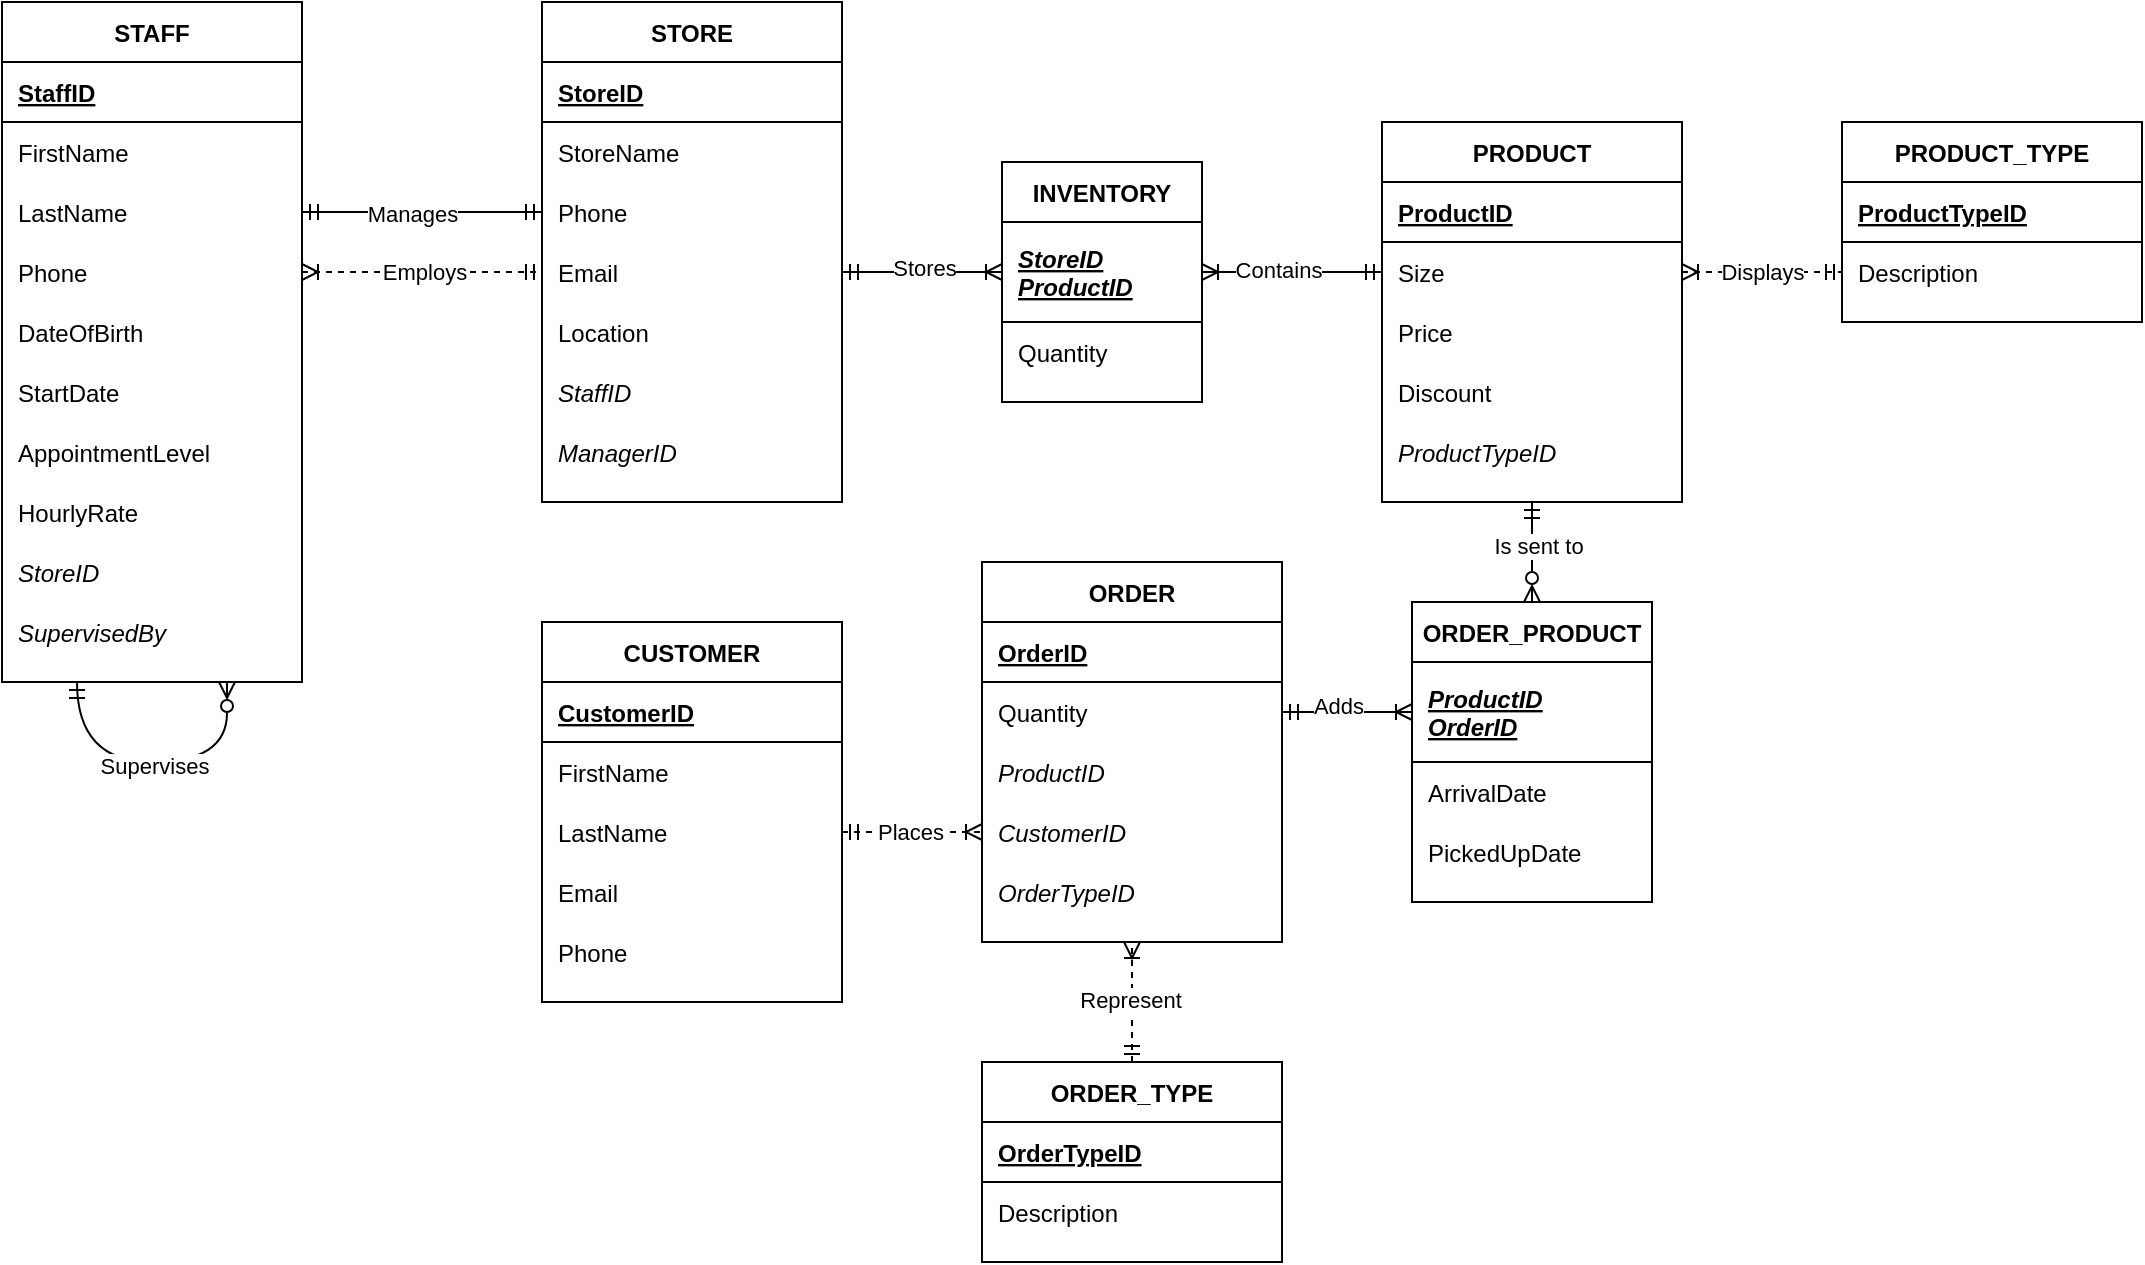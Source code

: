 <mxfile version="24.2.5" type="github">
  <diagram id="R2lEEEUBdFMjLlhIrx00" name="Page-1">
    <mxGraphModel dx="1588" dy="908" grid="1" gridSize="10" guides="1" tooltips="1" connect="1" arrows="1" fold="1" page="1" pageScale="1" pageWidth="850" pageHeight="1100" math="0" shadow="0" extFonts="Permanent Marker^https://fonts.googleapis.com/css?family=Permanent+Marker">
      <root>
        <mxCell id="0" />
        <mxCell id="1" parent="0" />
        <mxCell id="Xauu4VufLPQQmmu2B6bi-1" value="STORE" style="shape=table;startSize=30;container=1;collapsible=1;childLayout=tableLayout;fixedRows=1;rowLines=0;fontStyle=1;align=center;resizeLast=1;" parent="1" vertex="1">
          <mxGeometry x="410" y="440" width="150" height="250" as="geometry">
            <mxRectangle x="410" y="440" width="80" height="30" as="alternateBounds" />
          </mxGeometry>
        </mxCell>
        <mxCell id="Xauu4VufLPQQmmu2B6bi-2" value="" style="shape=partialRectangle;collapsible=0;dropTarget=0;pointerEvents=0;fillColor=none;points=[[0,0.5],[1,0.5]];portConstraint=eastwest;top=0;left=0;right=0;bottom=1;" parent="Xauu4VufLPQQmmu2B6bi-1" vertex="1">
          <mxGeometry y="30" width="150" height="30" as="geometry" />
        </mxCell>
        <mxCell id="Xauu4VufLPQQmmu2B6bi-4" value="StoreID" style="shape=partialRectangle;overflow=hidden;connectable=0;fillColor=none;top=0;left=0;bottom=0;right=0;align=left;spacingLeft=6;fontStyle=5;" parent="Xauu4VufLPQQmmu2B6bi-2" vertex="1">
          <mxGeometry width="150" height="30" as="geometry">
            <mxRectangle width="150" height="30" as="alternateBounds" />
          </mxGeometry>
        </mxCell>
        <mxCell id="Xauu4VufLPQQmmu2B6bi-5" value="" style="shape=partialRectangle;collapsible=0;dropTarget=0;pointerEvents=0;fillColor=none;points=[[0,0.5],[1,0.5]];portConstraint=eastwest;top=0;left=0;right=0;bottom=0;" parent="Xauu4VufLPQQmmu2B6bi-1" vertex="1">
          <mxGeometry y="60" width="150" height="30" as="geometry" />
        </mxCell>
        <mxCell id="Xauu4VufLPQQmmu2B6bi-7" value="StoreName" style="shape=partialRectangle;overflow=hidden;connectable=0;fillColor=none;top=0;left=0;bottom=0;right=0;align=left;spacingLeft=6;" parent="Xauu4VufLPQQmmu2B6bi-5" vertex="1">
          <mxGeometry width="150" height="30" as="geometry">
            <mxRectangle width="150" height="30" as="alternateBounds" />
          </mxGeometry>
        </mxCell>
        <mxCell id="Xauu4VufLPQQmmu2B6bi-8" style="shape=partialRectangle;collapsible=0;dropTarget=0;pointerEvents=0;fillColor=none;points=[[0,0.5],[1,0.5]];portConstraint=eastwest;top=0;left=0;right=0;bottom=0;" parent="Xauu4VufLPQQmmu2B6bi-1" vertex="1">
          <mxGeometry y="90" width="150" height="30" as="geometry" />
        </mxCell>
        <mxCell id="Xauu4VufLPQQmmu2B6bi-10" value="Phone" style="shape=partialRectangle;overflow=hidden;connectable=0;fillColor=none;top=0;left=0;bottom=0;right=0;align=left;spacingLeft=6;" parent="Xauu4VufLPQQmmu2B6bi-8" vertex="1">
          <mxGeometry width="150" height="30" as="geometry">
            <mxRectangle width="150" height="30" as="alternateBounds" />
          </mxGeometry>
        </mxCell>
        <mxCell id="Xauu4VufLPQQmmu2B6bi-11" style="shape=partialRectangle;collapsible=0;dropTarget=0;pointerEvents=0;fillColor=none;points=[[0,0.5],[1,0.5]];portConstraint=eastwest;top=0;left=0;right=0;bottom=0;" parent="Xauu4VufLPQQmmu2B6bi-1" vertex="1">
          <mxGeometry y="120" width="150" height="30" as="geometry" />
        </mxCell>
        <mxCell id="Xauu4VufLPQQmmu2B6bi-13" value="Email" style="shape=partialRectangle;overflow=hidden;connectable=0;fillColor=none;top=0;left=0;bottom=0;right=0;align=left;spacingLeft=6;" parent="Xauu4VufLPQQmmu2B6bi-11" vertex="1">
          <mxGeometry width="150" height="30" as="geometry">
            <mxRectangle width="150" height="30" as="alternateBounds" />
          </mxGeometry>
        </mxCell>
        <mxCell id="Xauu4VufLPQQmmu2B6bi-14" style="shape=partialRectangle;collapsible=0;dropTarget=0;pointerEvents=0;fillColor=none;points=[[0,0.5],[1,0.5]];portConstraint=eastwest;top=0;left=0;right=0;bottom=0;" parent="Xauu4VufLPQQmmu2B6bi-1" vertex="1">
          <mxGeometry y="150" width="150" height="30" as="geometry" />
        </mxCell>
        <mxCell id="Xauu4VufLPQQmmu2B6bi-16" value="Location" style="shape=partialRectangle;overflow=hidden;connectable=0;fillColor=none;top=0;left=0;bottom=0;right=0;align=left;spacingLeft=6;" parent="Xauu4VufLPQQmmu2B6bi-14" vertex="1">
          <mxGeometry width="150" height="30" as="geometry">
            <mxRectangle width="150" height="30" as="alternateBounds" />
          </mxGeometry>
        </mxCell>
        <mxCell id="zje3O2Mr-wx11QbQa_9I-70" style="shape=partialRectangle;collapsible=0;dropTarget=0;pointerEvents=0;fillColor=none;points=[[0,0.5],[1,0.5]];portConstraint=eastwest;top=0;left=0;right=0;bottom=0;" parent="Xauu4VufLPQQmmu2B6bi-1" vertex="1">
          <mxGeometry y="180" width="150" height="30" as="geometry" />
        </mxCell>
        <mxCell id="zje3O2Mr-wx11QbQa_9I-72" value="StaffID" style="shape=partialRectangle;overflow=hidden;connectable=0;fillColor=none;top=0;left=0;bottom=0;right=0;align=left;spacingLeft=6;fontStyle=2" parent="zje3O2Mr-wx11QbQa_9I-70" vertex="1">
          <mxGeometry width="150" height="30" as="geometry">
            <mxRectangle width="150" height="30" as="alternateBounds" />
          </mxGeometry>
        </mxCell>
        <mxCell id="Xauu4VufLPQQmmu2B6bi-20" style="shape=partialRectangle;collapsible=0;dropTarget=0;pointerEvents=0;fillColor=none;points=[[0,0.5],[1,0.5]];portConstraint=eastwest;top=0;left=0;right=0;bottom=0;" parent="Xauu4VufLPQQmmu2B6bi-1" vertex="1">
          <mxGeometry y="210" width="150" height="30" as="geometry" />
        </mxCell>
        <mxCell id="Xauu4VufLPQQmmu2B6bi-22" value="ManagerID" style="shape=partialRectangle;overflow=hidden;connectable=0;fillColor=none;top=0;left=0;bottom=0;right=0;align=left;spacingLeft=6;fontStyle=2" parent="Xauu4VufLPQQmmu2B6bi-20" vertex="1">
          <mxGeometry width="150" height="30" as="geometry">
            <mxRectangle width="150" height="30" as="alternateBounds" />
          </mxGeometry>
        </mxCell>
        <mxCell id="Xauu4VufLPQQmmu2B6bi-23" value="STAFF" style="shape=table;startSize=30;container=1;collapsible=1;childLayout=tableLayout;fixedRows=1;rowLines=0;fontStyle=1;align=center;resizeLast=1;" parent="1" vertex="1">
          <mxGeometry x="140" y="440" width="150" height="340" as="geometry" />
        </mxCell>
        <mxCell id="Xauu4VufLPQQmmu2B6bi-24" value="" style="shape=partialRectangle;collapsible=0;dropTarget=0;pointerEvents=0;fillColor=none;points=[[0,0.5],[1,0.5]];portConstraint=eastwest;top=0;left=0;right=0;bottom=1;" parent="Xauu4VufLPQQmmu2B6bi-23" vertex="1">
          <mxGeometry y="30" width="150" height="30" as="geometry" />
        </mxCell>
        <mxCell id="Xauu4VufLPQQmmu2B6bi-26" value="StaffID" style="shape=partialRectangle;overflow=hidden;connectable=0;fillColor=none;top=0;left=0;bottom=0;right=0;align=left;spacingLeft=6;fontStyle=5;" parent="Xauu4VufLPQQmmu2B6bi-24" vertex="1">
          <mxGeometry width="150" height="30" as="geometry">
            <mxRectangle width="150" height="30" as="alternateBounds" />
          </mxGeometry>
        </mxCell>
        <mxCell id="Xauu4VufLPQQmmu2B6bi-27" value="" style="shape=partialRectangle;collapsible=0;dropTarget=0;pointerEvents=0;fillColor=none;points=[[0,0.5],[1,0.5]];portConstraint=eastwest;top=0;left=0;right=0;bottom=0;" parent="Xauu4VufLPQQmmu2B6bi-23" vertex="1">
          <mxGeometry y="60" width="150" height="30" as="geometry" />
        </mxCell>
        <mxCell id="Xauu4VufLPQQmmu2B6bi-29" value="FirstName" style="shape=partialRectangle;overflow=hidden;connectable=0;fillColor=none;top=0;left=0;bottom=0;right=0;align=left;spacingLeft=6;" parent="Xauu4VufLPQQmmu2B6bi-27" vertex="1">
          <mxGeometry width="150" height="30" as="geometry">
            <mxRectangle width="150" height="30" as="alternateBounds" />
          </mxGeometry>
        </mxCell>
        <mxCell id="Xauu4VufLPQQmmu2B6bi-30" style="shape=partialRectangle;collapsible=0;dropTarget=0;pointerEvents=0;fillColor=none;points=[[0,0.5],[1,0.5]];portConstraint=eastwest;top=0;left=0;right=0;bottom=0;" parent="Xauu4VufLPQQmmu2B6bi-23" vertex="1">
          <mxGeometry y="90" width="150" height="30" as="geometry" />
        </mxCell>
        <mxCell id="Xauu4VufLPQQmmu2B6bi-32" value="LastName" style="shape=partialRectangle;overflow=hidden;connectable=0;fillColor=none;top=0;left=0;bottom=0;right=0;align=left;spacingLeft=6;" parent="Xauu4VufLPQQmmu2B6bi-30" vertex="1">
          <mxGeometry width="150" height="30" as="geometry">
            <mxRectangle width="150" height="30" as="alternateBounds" />
          </mxGeometry>
        </mxCell>
        <mxCell id="Xauu4VufLPQQmmu2B6bi-33" style="shape=partialRectangle;collapsible=0;dropTarget=0;pointerEvents=0;fillColor=none;points=[[0,0.5],[1,0.5]];portConstraint=eastwest;top=0;left=0;right=0;bottom=0;" parent="Xauu4VufLPQQmmu2B6bi-23" vertex="1">
          <mxGeometry y="120" width="150" height="30" as="geometry" />
        </mxCell>
        <mxCell id="Xauu4VufLPQQmmu2B6bi-35" value="Phone" style="shape=partialRectangle;overflow=hidden;connectable=0;fillColor=none;top=0;left=0;bottom=0;right=0;align=left;spacingLeft=6;" parent="Xauu4VufLPQQmmu2B6bi-33" vertex="1">
          <mxGeometry width="150" height="30" as="geometry">
            <mxRectangle width="150" height="30" as="alternateBounds" />
          </mxGeometry>
        </mxCell>
        <mxCell id="Xauu4VufLPQQmmu2B6bi-36" style="shape=partialRectangle;collapsible=0;dropTarget=0;pointerEvents=0;fillColor=none;points=[[0,0.5],[1,0.5]];portConstraint=eastwest;top=0;left=0;right=0;bottom=0;" parent="Xauu4VufLPQQmmu2B6bi-23" vertex="1">
          <mxGeometry y="150" width="150" height="30" as="geometry" />
        </mxCell>
        <mxCell id="Xauu4VufLPQQmmu2B6bi-38" value="DateOfBirth" style="shape=partialRectangle;overflow=hidden;connectable=0;fillColor=none;top=0;left=0;bottom=0;right=0;align=left;spacingLeft=6;" parent="Xauu4VufLPQQmmu2B6bi-36" vertex="1">
          <mxGeometry width="150" height="30" as="geometry">
            <mxRectangle width="150" height="30" as="alternateBounds" />
          </mxGeometry>
        </mxCell>
        <mxCell id="Xauu4VufLPQQmmu2B6bi-39" style="shape=partialRectangle;collapsible=0;dropTarget=0;pointerEvents=0;fillColor=none;points=[[0,0.5],[1,0.5]];portConstraint=eastwest;top=0;left=0;right=0;bottom=0;" parent="Xauu4VufLPQQmmu2B6bi-23" vertex="1">
          <mxGeometry y="180" width="150" height="30" as="geometry" />
        </mxCell>
        <mxCell id="Xauu4VufLPQQmmu2B6bi-41" value="StartDate" style="shape=partialRectangle;overflow=hidden;connectable=0;fillColor=none;top=0;left=0;bottom=0;right=0;align=left;spacingLeft=6;" parent="Xauu4VufLPQQmmu2B6bi-39" vertex="1">
          <mxGeometry width="150" height="30" as="geometry">
            <mxRectangle width="150" height="30" as="alternateBounds" />
          </mxGeometry>
        </mxCell>
        <mxCell id="PMhn9ssez1va1hQ17l-1-4" style="shape=partialRectangle;collapsible=0;dropTarget=0;pointerEvents=0;fillColor=none;points=[[0,0.5],[1,0.5]];portConstraint=eastwest;top=0;left=0;right=0;bottom=0;" parent="Xauu4VufLPQQmmu2B6bi-23" vertex="1">
          <mxGeometry y="210" width="150" height="30" as="geometry" />
        </mxCell>
        <mxCell id="PMhn9ssez1va1hQ17l-1-6" value="AppointmentLevel" style="shape=partialRectangle;overflow=hidden;connectable=0;fillColor=none;top=0;left=0;bottom=0;right=0;align=left;spacingLeft=6;" parent="PMhn9ssez1va1hQ17l-1-4" vertex="1">
          <mxGeometry width="150" height="30" as="geometry">
            <mxRectangle width="150" height="30" as="alternateBounds" />
          </mxGeometry>
        </mxCell>
        <mxCell id="PMhn9ssez1va1hQ17l-1-7" style="shape=partialRectangle;collapsible=0;dropTarget=0;pointerEvents=0;fillColor=none;points=[[0,0.5],[1,0.5]];portConstraint=eastwest;top=0;left=0;right=0;bottom=0;" parent="Xauu4VufLPQQmmu2B6bi-23" vertex="1">
          <mxGeometry y="240" width="150" height="30" as="geometry" />
        </mxCell>
        <mxCell id="PMhn9ssez1va1hQ17l-1-9" value="HourlyRate" style="shape=partialRectangle;overflow=hidden;connectable=0;fillColor=none;top=0;left=0;bottom=0;right=0;align=left;spacingLeft=6;" parent="PMhn9ssez1va1hQ17l-1-7" vertex="1">
          <mxGeometry width="150" height="30" as="geometry">
            <mxRectangle width="150" height="30" as="alternateBounds" />
          </mxGeometry>
        </mxCell>
        <mxCell id="zje3O2Mr-wx11QbQa_9I-66" style="shape=partialRectangle;collapsible=0;dropTarget=0;pointerEvents=0;fillColor=none;points=[[0,0.5],[1,0.5]];portConstraint=eastwest;top=0;left=0;right=0;bottom=0;" parent="Xauu4VufLPQQmmu2B6bi-23" vertex="1">
          <mxGeometry y="270" width="150" height="30" as="geometry" />
        </mxCell>
        <mxCell id="zje3O2Mr-wx11QbQa_9I-68" value="StoreID" style="shape=partialRectangle;overflow=hidden;connectable=0;fillColor=none;top=0;left=0;bottom=0;right=0;align=left;spacingLeft=6;fontStyle=2" parent="zje3O2Mr-wx11QbQa_9I-66" vertex="1">
          <mxGeometry width="150" height="30" as="geometry">
            <mxRectangle width="150" height="30" as="alternateBounds" />
          </mxGeometry>
        </mxCell>
        <mxCell id="Xauu4VufLPQQmmu2B6bi-45" style="shape=partialRectangle;collapsible=0;dropTarget=0;pointerEvents=0;fillColor=none;points=[[0,0.5],[1,0.5]];portConstraint=eastwest;top=0;left=0;right=0;bottom=0;" parent="Xauu4VufLPQQmmu2B6bi-23" vertex="1">
          <mxGeometry y="300" width="150" height="30" as="geometry" />
        </mxCell>
        <mxCell id="Xauu4VufLPQQmmu2B6bi-47" value="SupervisedBy" style="shape=partialRectangle;overflow=hidden;connectable=0;fillColor=none;top=0;left=0;bottom=0;right=0;align=left;spacingLeft=6;fontStyle=2" parent="Xauu4VufLPQQmmu2B6bi-45" vertex="1">
          <mxGeometry width="150" height="30" as="geometry">
            <mxRectangle width="150" height="30" as="alternateBounds" />
          </mxGeometry>
        </mxCell>
        <mxCell id="Xauu4VufLPQQmmu2B6bi-61" value="" style="endArrow=ERmandOne;html=1;rounded=0;entryX=1;entryY=0.5;entryDx=0;entryDy=0;exitX=0;exitY=0.5;exitDx=0;exitDy=0;startArrow=ERmandOne;startFill=0;endFill=0;" parent="1" source="Xauu4VufLPQQmmu2B6bi-8" target="Xauu4VufLPQQmmu2B6bi-30" edge="1">
          <mxGeometry width="50" height="50" relative="1" as="geometry">
            <mxPoint x="271.25" y="450" as="sourcePoint" />
            <mxPoint x="198.75" y="510" as="targetPoint" />
          </mxGeometry>
        </mxCell>
        <mxCell id="Xauu4VufLPQQmmu2B6bi-62" value="Manages" style="edgeLabel;html=1;align=center;verticalAlign=middle;resizable=0;points=[];" parent="Xauu4VufLPQQmmu2B6bi-61" vertex="1" connectable="0">
          <mxGeometry x="0.088" relative="1" as="geometry">
            <mxPoint y="1" as="offset" />
          </mxGeometry>
        </mxCell>
        <mxCell id="Xauu4VufLPQQmmu2B6bi-63" value="" style="endArrow=ERmandOne;html=1;rounded=0;exitX=1;exitY=0.5;exitDx=0;exitDy=0;entryX=0;entryY=0.5;entryDx=0;entryDy=0;startArrow=ERoneToMany;startFill=0;endFill=0;dashed=1;" parent="1" source="Xauu4VufLPQQmmu2B6bi-33" target="Xauu4VufLPQQmmu2B6bi-11" edge="1">
          <mxGeometry width="50" height="50" relative="1" as="geometry">
            <mxPoint x="280" y="690" as="sourcePoint" />
            <mxPoint x="330" y="640" as="targetPoint" />
          </mxGeometry>
        </mxCell>
        <mxCell id="Xauu4VufLPQQmmu2B6bi-64" value="Employs" style="edgeLabel;html=1;align=center;verticalAlign=middle;resizable=0;points=[];" parent="Xauu4VufLPQQmmu2B6bi-63" vertex="1" connectable="0">
          <mxGeometry x="0.013" relative="1" as="geometry">
            <mxPoint as="offset" />
          </mxGeometry>
        </mxCell>
        <mxCell id="Xauu4VufLPQQmmu2B6bi-65" value="" style="endArrow=ERzeroToMany;html=1;rounded=0;edgeStyle=orthogonalEdgeStyle;curved=1;startArrow=ERmandOne;startFill=0;endFill=0;exitX=0.25;exitY=1;exitDx=0;exitDy=0;entryX=0.75;entryY=1;entryDx=0;entryDy=0;" parent="1" source="Xauu4VufLPQQmmu2B6bi-23" target="Xauu4VufLPQQmmu2B6bi-23" edge="1">
          <mxGeometry width="50" height="50" relative="1" as="geometry">
            <mxPoint x="35" y="810" as="sourcePoint" />
            <mxPoint x="253" y="810" as="targetPoint" />
            <Array as="points">
              <mxPoint x="178" y="820" />
              <mxPoint x="253" y="820" />
            </Array>
          </mxGeometry>
        </mxCell>
        <mxCell id="Xauu4VufLPQQmmu2B6bi-79" value="Supervises" style="edgeLabel;html=1;align=center;verticalAlign=middle;resizable=0;points=[];" parent="Xauu4VufLPQQmmu2B6bi-65" vertex="1" connectable="0">
          <mxGeometry x="0.009" y="-2" relative="1" as="geometry">
            <mxPoint as="offset" />
          </mxGeometry>
        </mxCell>
        <mxCell id="Xauu4VufLPQQmmu2B6bi-82" value="PRODUCT" style="shape=table;startSize=30;container=1;collapsible=1;childLayout=tableLayout;fixedRows=1;rowLines=0;fontStyle=1;align=center;resizeLast=1;" parent="1" vertex="1">
          <mxGeometry x="830" y="500" width="150" height="190" as="geometry" />
        </mxCell>
        <mxCell id="Xauu4VufLPQQmmu2B6bi-83" value="" style="shape=partialRectangle;collapsible=0;dropTarget=0;pointerEvents=0;fillColor=none;points=[[0,0.5],[1,0.5]];portConstraint=eastwest;top=0;left=0;right=0;bottom=1;" parent="Xauu4VufLPQQmmu2B6bi-82" vertex="1">
          <mxGeometry y="30" width="150" height="30" as="geometry" />
        </mxCell>
        <mxCell id="Xauu4VufLPQQmmu2B6bi-85" value="ProductID" style="shape=partialRectangle;overflow=hidden;connectable=0;fillColor=none;top=0;left=0;bottom=0;right=0;align=left;spacingLeft=6;fontStyle=5;" parent="Xauu4VufLPQQmmu2B6bi-83" vertex="1">
          <mxGeometry width="150" height="30" as="geometry">
            <mxRectangle width="150" height="30" as="alternateBounds" />
          </mxGeometry>
        </mxCell>
        <mxCell id="Xauu4VufLPQQmmu2B6bi-92" style="shape=partialRectangle;collapsible=0;dropTarget=0;pointerEvents=0;fillColor=none;points=[[0,0.5],[1,0.5]];portConstraint=eastwest;top=0;left=0;right=0;bottom=0;" parent="Xauu4VufLPQQmmu2B6bi-82" vertex="1">
          <mxGeometry y="60" width="150" height="30" as="geometry" />
        </mxCell>
        <mxCell id="Xauu4VufLPQQmmu2B6bi-94" value="Size" style="shape=partialRectangle;overflow=hidden;connectable=0;fillColor=none;top=0;left=0;bottom=0;right=0;align=left;spacingLeft=6;" parent="Xauu4VufLPQQmmu2B6bi-92" vertex="1">
          <mxGeometry width="150" height="30" as="geometry">
            <mxRectangle width="150" height="30" as="alternateBounds" />
          </mxGeometry>
        </mxCell>
        <mxCell id="Xauu4VufLPQQmmu2B6bi-95" style="shape=partialRectangle;collapsible=0;dropTarget=0;pointerEvents=0;fillColor=none;points=[[0,0.5],[1,0.5]];portConstraint=eastwest;top=0;left=0;right=0;bottom=0;" parent="Xauu4VufLPQQmmu2B6bi-82" vertex="1">
          <mxGeometry y="90" width="150" height="30" as="geometry" />
        </mxCell>
        <mxCell id="Xauu4VufLPQQmmu2B6bi-97" value="Price" style="shape=partialRectangle;overflow=hidden;connectable=0;fillColor=none;top=0;left=0;bottom=0;right=0;align=left;spacingLeft=6;" parent="Xauu4VufLPQQmmu2B6bi-95" vertex="1">
          <mxGeometry width="150" height="30" as="geometry">
            <mxRectangle width="150" height="30" as="alternateBounds" />
          </mxGeometry>
        </mxCell>
        <mxCell id="Xauu4VufLPQQmmu2B6bi-98" style="shape=partialRectangle;collapsible=0;dropTarget=0;pointerEvents=0;fillColor=none;points=[[0,0.5],[1,0.5]];portConstraint=eastwest;top=0;left=0;right=0;bottom=0;" parent="Xauu4VufLPQQmmu2B6bi-82" vertex="1">
          <mxGeometry y="120" width="150" height="30" as="geometry" />
        </mxCell>
        <mxCell id="Xauu4VufLPQQmmu2B6bi-100" value="Discount" style="shape=partialRectangle;overflow=hidden;connectable=0;fillColor=none;top=0;left=0;bottom=0;right=0;align=left;spacingLeft=6;" parent="Xauu4VufLPQQmmu2B6bi-98" vertex="1">
          <mxGeometry width="150" height="30" as="geometry">
            <mxRectangle width="150" height="30" as="alternateBounds" />
          </mxGeometry>
        </mxCell>
        <mxCell id="PMhn9ssez1va1hQ17l-1-32" style="shape=partialRectangle;collapsible=0;dropTarget=0;pointerEvents=0;fillColor=none;points=[[0,0.5],[1,0.5]];portConstraint=eastwest;top=0;left=0;right=0;bottom=0;" parent="Xauu4VufLPQQmmu2B6bi-82" vertex="1">
          <mxGeometry y="150" width="150" height="30" as="geometry" />
        </mxCell>
        <mxCell id="PMhn9ssez1va1hQ17l-1-33" value="ProductTypeID" style="shape=partialRectangle;overflow=hidden;connectable=0;fillColor=none;top=0;left=0;bottom=0;right=0;align=left;spacingLeft=6;fontStyle=2" parent="PMhn9ssez1va1hQ17l-1-32" vertex="1">
          <mxGeometry width="150" height="30" as="geometry">
            <mxRectangle width="150" height="30" as="alternateBounds" />
          </mxGeometry>
        </mxCell>
        <mxCell id="Xauu4VufLPQQmmu2B6bi-101" value="" style="endArrow=ERmandOne;html=1;rounded=0;exitX=1;exitY=0.5;exitDx=0;exitDy=0;entryX=0;entryY=0.5;entryDx=0;entryDy=0;startArrow=ERoneToMany;startFill=0;endFill=0;" parent="1" source="zje3O2Mr-wx11QbQa_9I-2" target="Xauu4VufLPQQmmu2B6bi-92" edge="1">
          <mxGeometry width="50" height="50" relative="1" as="geometry">
            <mxPoint x="620" y="490" as="sourcePoint" />
            <mxPoint x="670" y="440" as="targetPoint" />
          </mxGeometry>
        </mxCell>
        <mxCell id="Xauu4VufLPQQmmu2B6bi-102" value="Contains" style="edgeLabel;html=1;align=center;verticalAlign=middle;resizable=0;points=[];" parent="Xauu4VufLPQQmmu2B6bi-101" vertex="1" connectable="0">
          <mxGeometry x="-0.171" y="1" relative="1" as="geometry">
            <mxPoint as="offset" />
          </mxGeometry>
        </mxCell>
        <mxCell id="Xauu4VufLPQQmmu2B6bi-103" value="ORDER" style="shape=table;startSize=30;container=1;collapsible=1;childLayout=tableLayout;fixedRows=1;rowLines=0;fontStyle=1;align=center;resizeLast=1;" parent="1" vertex="1">
          <mxGeometry x="630" y="720" width="150" height="190" as="geometry" />
        </mxCell>
        <mxCell id="Xauu4VufLPQQmmu2B6bi-104" value="" style="shape=partialRectangle;collapsible=0;dropTarget=0;pointerEvents=0;fillColor=none;points=[[0,0.5],[1,0.5]];portConstraint=eastwest;top=0;left=0;right=0;bottom=1;" parent="Xauu4VufLPQQmmu2B6bi-103" vertex="1">
          <mxGeometry y="30" width="150" height="30" as="geometry" />
        </mxCell>
        <mxCell id="Xauu4VufLPQQmmu2B6bi-106" value="OrderID" style="shape=partialRectangle;overflow=hidden;connectable=0;fillColor=none;top=0;left=0;bottom=0;right=0;align=left;spacingLeft=6;fontStyle=5;" parent="Xauu4VufLPQQmmu2B6bi-104" vertex="1">
          <mxGeometry width="150" height="30" as="geometry">
            <mxRectangle width="150" height="30" as="alternateBounds" />
          </mxGeometry>
        </mxCell>
        <mxCell id="Xauu4VufLPQQmmu2B6bi-110" value="" style="shape=partialRectangle;collapsible=0;dropTarget=0;pointerEvents=0;fillColor=none;points=[[0,0.5],[1,0.5]];portConstraint=eastwest;top=0;left=0;right=0;bottom=0;" parent="Xauu4VufLPQQmmu2B6bi-103" vertex="1">
          <mxGeometry y="60" width="150" height="30" as="geometry" />
        </mxCell>
        <mxCell id="Xauu4VufLPQQmmu2B6bi-112" value="Quantity" style="shape=partialRectangle;overflow=hidden;connectable=0;fillColor=none;top=0;left=0;bottom=0;right=0;align=left;spacingLeft=6;" parent="Xauu4VufLPQQmmu2B6bi-110" vertex="1">
          <mxGeometry width="150" height="30" as="geometry">
            <mxRectangle width="150" height="30" as="alternateBounds" />
          </mxGeometry>
        </mxCell>
        <mxCell id="Xauu4VufLPQQmmu2B6bi-113" style="shape=partialRectangle;collapsible=0;dropTarget=0;pointerEvents=0;fillColor=none;points=[[0,0.5],[1,0.5]];portConstraint=eastwest;top=0;left=0;right=0;bottom=0;" parent="Xauu4VufLPQQmmu2B6bi-103" vertex="1">
          <mxGeometry y="90" width="150" height="30" as="geometry" />
        </mxCell>
        <mxCell id="Xauu4VufLPQQmmu2B6bi-115" value="ProductID" style="shape=partialRectangle;overflow=hidden;connectable=0;fillColor=none;top=0;left=0;bottom=0;right=0;align=left;spacingLeft=6;fontStyle=2" parent="Xauu4VufLPQQmmu2B6bi-113" vertex="1">
          <mxGeometry width="150" height="30" as="geometry">
            <mxRectangle width="150" height="30" as="alternateBounds" />
          </mxGeometry>
        </mxCell>
        <mxCell id="Xauu4VufLPQQmmu2B6bi-116" style="shape=partialRectangle;collapsible=0;dropTarget=0;pointerEvents=0;fillColor=none;points=[[0,0.5],[1,0.5]];portConstraint=eastwest;top=0;left=0;right=0;bottom=0;" parent="Xauu4VufLPQQmmu2B6bi-103" vertex="1">
          <mxGeometry y="120" width="150" height="30" as="geometry" />
        </mxCell>
        <mxCell id="Xauu4VufLPQQmmu2B6bi-118" value="CustomerID" style="shape=partialRectangle;overflow=hidden;connectable=0;fillColor=none;top=0;left=0;bottom=0;right=0;align=left;spacingLeft=6;fontStyle=2" parent="Xauu4VufLPQQmmu2B6bi-116" vertex="1">
          <mxGeometry width="150" height="30" as="geometry">
            <mxRectangle width="150" height="30" as="alternateBounds" />
          </mxGeometry>
        </mxCell>
        <mxCell id="PMhn9ssez1va1hQ17l-1-37" style="shape=partialRectangle;collapsible=0;dropTarget=0;pointerEvents=0;fillColor=none;points=[[0,0.5],[1,0.5]];portConstraint=eastwest;top=0;left=0;right=0;bottom=0;" parent="Xauu4VufLPQQmmu2B6bi-103" vertex="1">
          <mxGeometry y="150" width="150" height="30" as="geometry" />
        </mxCell>
        <mxCell id="PMhn9ssez1va1hQ17l-1-38" value="OrderTypeID" style="shape=partialRectangle;overflow=hidden;connectable=0;fillColor=none;top=0;left=0;bottom=0;right=0;align=left;spacingLeft=6;fontStyle=2" parent="PMhn9ssez1va1hQ17l-1-37" vertex="1">
          <mxGeometry width="150" height="30" as="geometry">
            <mxRectangle width="150" height="30" as="alternateBounds" />
          </mxGeometry>
        </mxCell>
        <mxCell id="Xauu4VufLPQQmmu2B6bi-123" value="CUSTOMER" style="shape=table;startSize=30;container=1;collapsible=1;childLayout=tableLayout;fixedRows=1;rowLines=0;fontStyle=1;align=center;resizeLast=1;" parent="1" vertex="1">
          <mxGeometry x="410" y="750" width="150" height="190" as="geometry" />
        </mxCell>
        <mxCell id="Xauu4VufLPQQmmu2B6bi-124" value="" style="shape=partialRectangle;collapsible=0;dropTarget=0;pointerEvents=0;fillColor=none;points=[[0,0.5],[1,0.5]];portConstraint=eastwest;top=0;left=0;right=0;bottom=1;" parent="Xauu4VufLPQQmmu2B6bi-123" vertex="1">
          <mxGeometry y="30" width="150" height="30" as="geometry" />
        </mxCell>
        <mxCell id="Xauu4VufLPQQmmu2B6bi-126" value="CustomerID" style="shape=partialRectangle;overflow=hidden;connectable=0;fillColor=none;top=0;left=0;bottom=0;right=0;align=left;spacingLeft=6;fontStyle=5;" parent="Xauu4VufLPQQmmu2B6bi-124" vertex="1">
          <mxGeometry width="150" height="30" as="geometry">
            <mxRectangle width="150" height="30" as="alternateBounds" />
          </mxGeometry>
        </mxCell>
        <mxCell id="Xauu4VufLPQQmmu2B6bi-127" value="" style="shape=partialRectangle;collapsible=0;dropTarget=0;pointerEvents=0;fillColor=none;points=[[0,0.5],[1,0.5]];portConstraint=eastwest;top=0;left=0;right=0;bottom=0;" parent="Xauu4VufLPQQmmu2B6bi-123" vertex="1">
          <mxGeometry y="60" width="150" height="30" as="geometry" />
        </mxCell>
        <mxCell id="Xauu4VufLPQQmmu2B6bi-129" value="FirstName" style="shape=partialRectangle;overflow=hidden;connectable=0;fillColor=none;top=0;left=0;bottom=0;right=0;align=left;spacingLeft=6;" parent="Xauu4VufLPQQmmu2B6bi-127" vertex="1">
          <mxGeometry width="150" height="30" as="geometry">
            <mxRectangle width="150" height="30" as="alternateBounds" />
          </mxGeometry>
        </mxCell>
        <mxCell id="Xauu4VufLPQQmmu2B6bi-130" value="" style="shape=partialRectangle;collapsible=0;dropTarget=0;pointerEvents=0;fillColor=none;points=[[0,0.5],[1,0.5]];portConstraint=eastwest;top=0;left=0;right=0;bottom=0;" parent="Xauu4VufLPQQmmu2B6bi-123" vertex="1">
          <mxGeometry y="90" width="150" height="30" as="geometry" />
        </mxCell>
        <mxCell id="Xauu4VufLPQQmmu2B6bi-132" value="LastName" style="shape=partialRectangle;overflow=hidden;connectable=0;fillColor=none;top=0;left=0;bottom=0;right=0;align=left;spacingLeft=6;" parent="Xauu4VufLPQQmmu2B6bi-130" vertex="1">
          <mxGeometry width="150" height="30" as="geometry">
            <mxRectangle width="150" height="30" as="alternateBounds" />
          </mxGeometry>
        </mxCell>
        <mxCell id="Xauu4VufLPQQmmu2B6bi-133" style="shape=partialRectangle;collapsible=0;dropTarget=0;pointerEvents=0;fillColor=none;points=[[0,0.5],[1,0.5]];portConstraint=eastwest;top=0;left=0;right=0;bottom=0;" parent="Xauu4VufLPQQmmu2B6bi-123" vertex="1">
          <mxGeometry y="120" width="150" height="30" as="geometry" />
        </mxCell>
        <mxCell id="Xauu4VufLPQQmmu2B6bi-135" value="Email" style="shape=partialRectangle;overflow=hidden;connectable=0;fillColor=none;top=0;left=0;bottom=0;right=0;align=left;spacingLeft=6;" parent="Xauu4VufLPQQmmu2B6bi-133" vertex="1">
          <mxGeometry width="150" height="30" as="geometry">
            <mxRectangle width="150" height="30" as="alternateBounds" />
          </mxGeometry>
        </mxCell>
        <mxCell id="Xauu4VufLPQQmmu2B6bi-136" style="shape=partialRectangle;collapsible=0;dropTarget=0;pointerEvents=0;fillColor=none;points=[[0,0.5],[1,0.5]];portConstraint=eastwest;top=0;left=0;right=0;bottom=0;" parent="Xauu4VufLPQQmmu2B6bi-123" vertex="1">
          <mxGeometry y="150" width="150" height="30" as="geometry" />
        </mxCell>
        <mxCell id="Xauu4VufLPQQmmu2B6bi-138" value="Phone" style="shape=partialRectangle;overflow=hidden;connectable=0;fillColor=none;top=0;left=0;bottom=0;right=0;align=left;spacingLeft=6;" parent="Xauu4VufLPQQmmu2B6bi-136" vertex="1">
          <mxGeometry width="150" height="30" as="geometry">
            <mxRectangle width="150" height="30" as="alternateBounds" />
          </mxGeometry>
        </mxCell>
        <mxCell id="Xauu4VufLPQQmmu2B6bi-142" value="" style="endArrow=ERoneToMany;html=1;rounded=0;entryX=0;entryY=0.5;entryDx=0;entryDy=0;exitX=1;exitY=0.5;exitDx=0;exitDy=0;startArrow=ERmandOne;startFill=0;endFill=0;dashed=1;" parent="1" source="Xauu4VufLPQQmmu2B6bi-130" target="Xauu4VufLPQQmmu2B6bi-116" edge="1">
          <mxGeometry width="50" height="50" relative="1" as="geometry">
            <mxPoint x="410" y="910" as="sourcePoint" />
            <mxPoint x="460" y="860" as="targetPoint" />
          </mxGeometry>
        </mxCell>
        <mxCell id="Xauu4VufLPQQmmu2B6bi-144" value="Places" style="edgeLabel;html=1;align=center;verticalAlign=middle;resizable=0;points=[];" parent="Xauu4VufLPQQmmu2B6bi-142" vertex="1" connectable="0">
          <mxGeometry x="-0.043" y="1" relative="1" as="geometry">
            <mxPoint y="1" as="offset" />
          </mxGeometry>
        </mxCell>
        <mxCell id="Xauu4VufLPQQmmu2B6bi-145" value="" style="endArrow=ERmandOne;html=1;rounded=0;entryX=1;entryY=0.5;entryDx=0;entryDy=0;exitX=0;exitY=0.5;exitDx=0;exitDy=0;startArrow=ERoneToMany;startFill=0;endFill=0;" parent="1" source="zje3O2Mr-wx11QbQa_9I-58" target="Xauu4VufLPQQmmu2B6bi-110" edge="1">
          <mxGeometry width="50" height="50" relative="1" as="geometry">
            <mxPoint x="410" y="710" as="sourcePoint" />
            <mxPoint x="460" y="660" as="targetPoint" />
          </mxGeometry>
        </mxCell>
        <mxCell id="Xauu4VufLPQQmmu2B6bi-147" value="Adds" style="edgeLabel;html=1;align=center;verticalAlign=middle;resizable=0;points=[];" parent="Xauu4VufLPQQmmu2B6bi-145" vertex="1" connectable="0">
          <mxGeometry x="0.133" y="-3" relative="1" as="geometry">
            <mxPoint as="offset" />
          </mxGeometry>
        </mxCell>
        <mxCell id="zje3O2Mr-wx11QbQa_9I-1" value="INVENTORY" style="shape=table;startSize=30;container=1;collapsible=1;childLayout=tableLayout;fixedRows=1;rowLines=0;fontStyle=1;align=center;resizeLast=1;strokeColor=default;" parent="1" vertex="1">
          <mxGeometry x="640" y="520" width="100" height="120" as="geometry">
            <mxRectangle x="600" y="530" width="110" height="30" as="alternateBounds" />
          </mxGeometry>
        </mxCell>
        <mxCell id="zje3O2Mr-wx11QbQa_9I-2" value="" style="shape=partialRectangle;collapsible=0;dropTarget=0;pointerEvents=0;fillColor=none;points=[[0,0.5],[1,0.5]];portConstraint=eastwest;top=0;left=0;right=0;bottom=1;" parent="zje3O2Mr-wx11QbQa_9I-1" vertex="1">
          <mxGeometry y="30" width="100" height="50" as="geometry" />
        </mxCell>
        <mxCell id="zje3O2Mr-wx11QbQa_9I-4" value="StoreID&#xa;ProductID" style="shape=partialRectangle;overflow=hidden;connectable=0;fillColor=none;top=0;left=0;bottom=0;right=0;align=left;spacingLeft=6;fontStyle=7;" parent="zje3O2Mr-wx11QbQa_9I-2" vertex="1">
          <mxGeometry width="100" height="50" as="geometry">
            <mxRectangle width="100" height="50" as="alternateBounds" />
          </mxGeometry>
        </mxCell>
        <mxCell id="zje3O2Mr-wx11QbQa_9I-5" value="" style="shape=partialRectangle;collapsible=0;dropTarget=0;pointerEvents=0;fillColor=none;points=[[0,0.5],[1,0.5]];portConstraint=eastwest;top=0;left=0;right=0;bottom=0;" parent="zje3O2Mr-wx11QbQa_9I-1" vertex="1">
          <mxGeometry y="80" width="100" height="30" as="geometry" />
        </mxCell>
        <mxCell id="zje3O2Mr-wx11QbQa_9I-7" value="Quantity" style="shape=partialRectangle;overflow=hidden;connectable=0;fillColor=none;top=0;left=0;bottom=0;right=0;align=left;spacingLeft=6;" parent="zje3O2Mr-wx11QbQa_9I-5" vertex="1">
          <mxGeometry width="100" height="30" as="geometry">
            <mxRectangle width="100" height="30" as="alternateBounds" />
          </mxGeometry>
        </mxCell>
        <mxCell id="zje3O2Mr-wx11QbQa_9I-8" value="" style="endArrow=ERoneToMany;html=1;rounded=0;exitX=1;exitY=0.5;exitDx=0;exitDy=0;entryX=0;entryY=0.5;entryDx=0;entryDy=0;startArrow=ERmandOne;startFill=0;endFill=0;" parent="1" source="Xauu4VufLPQQmmu2B6bi-11" target="zje3O2Mr-wx11QbQa_9I-2" edge="1">
          <mxGeometry width="50" height="50" relative="1" as="geometry">
            <mxPoint x="710" y="560" as="sourcePoint" />
            <mxPoint x="760" y="510" as="targetPoint" />
          </mxGeometry>
        </mxCell>
        <mxCell id="zje3O2Mr-wx11QbQa_9I-13" value="Stores" style="edgeLabel;html=1;align=center;verticalAlign=middle;resizable=0;points=[];" parent="zje3O2Mr-wx11QbQa_9I-8" vertex="1" connectable="0">
          <mxGeometry x="0.027" y="2" relative="1" as="geometry">
            <mxPoint as="offset" />
          </mxGeometry>
        </mxCell>
        <mxCell id="zje3O2Mr-wx11QbQa_9I-57" value="ORDER_PRODUCT" style="shape=table;startSize=30;container=1;collapsible=1;childLayout=tableLayout;fixedRows=1;rowLines=0;fontStyle=1;align=center;resizeLast=1;strokeColor=default;" parent="1" vertex="1">
          <mxGeometry x="845" y="740" width="120" height="150" as="geometry">
            <mxRectangle x="600" y="530" width="110" height="30" as="alternateBounds" />
          </mxGeometry>
        </mxCell>
        <mxCell id="zje3O2Mr-wx11QbQa_9I-58" value="" style="shape=partialRectangle;collapsible=0;dropTarget=0;pointerEvents=0;fillColor=none;points=[[0,0.5],[1,0.5]];portConstraint=eastwest;top=0;left=0;right=0;bottom=1;" parent="zje3O2Mr-wx11QbQa_9I-57" vertex="1">
          <mxGeometry y="30" width="120" height="50" as="geometry" />
        </mxCell>
        <mxCell id="zje3O2Mr-wx11QbQa_9I-60" value="ProductID&#xa;OrderID" style="shape=partialRectangle;overflow=hidden;connectable=0;fillColor=none;top=0;left=0;bottom=0;right=0;align=left;spacingLeft=6;fontStyle=7;" parent="zje3O2Mr-wx11QbQa_9I-58" vertex="1">
          <mxGeometry width="120" height="50" as="geometry">
            <mxRectangle width="120" height="50" as="alternateBounds" />
          </mxGeometry>
        </mxCell>
        <mxCell id="zje3O2Mr-wx11QbQa_9I-61" value="" style="shape=partialRectangle;collapsible=0;dropTarget=0;pointerEvents=0;fillColor=none;points=[[0,0.5],[1,0.5]];portConstraint=eastwest;top=0;left=0;right=0;bottom=0;" parent="zje3O2Mr-wx11QbQa_9I-57" vertex="1">
          <mxGeometry y="80" width="120" height="30" as="geometry" />
        </mxCell>
        <mxCell id="zje3O2Mr-wx11QbQa_9I-63" value="ArrivalDate" style="shape=partialRectangle;overflow=hidden;connectable=0;fillColor=none;top=0;left=0;bottom=0;right=0;align=left;spacingLeft=6;" parent="zje3O2Mr-wx11QbQa_9I-61" vertex="1">
          <mxGeometry width="120" height="30" as="geometry">
            <mxRectangle width="120" height="30" as="alternateBounds" />
          </mxGeometry>
        </mxCell>
        <mxCell id="PMhn9ssez1va1hQ17l-1-1" style="shape=partialRectangle;collapsible=0;dropTarget=0;pointerEvents=0;fillColor=none;points=[[0,0.5],[1,0.5]];portConstraint=eastwest;top=0;left=0;right=0;bottom=0;" parent="zje3O2Mr-wx11QbQa_9I-57" vertex="1">
          <mxGeometry y="110" width="120" height="30" as="geometry" />
        </mxCell>
        <mxCell id="PMhn9ssez1va1hQ17l-1-3" value="PickedUpDate" style="shape=partialRectangle;overflow=hidden;connectable=0;fillColor=none;top=0;left=0;bottom=0;right=0;align=left;spacingLeft=6;" parent="PMhn9ssez1va1hQ17l-1-1" vertex="1">
          <mxGeometry width="120" height="30" as="geometry">
            <mxRectangle width="120" height="30" as="alternateBounds" />
          </mxGeometry>
        </mxCell>
        <mxCell id="zje3O2Mr-wx11QbQa_9I-64" value="" style="endArrow=ERmandOne;html=1;rounded=0;entryX=0.5;entryY=1;entryDx=0;entryDy=0;exitX=0.5;exitY=0;exitDx=0;exitDy=0;startArrow=ERzeroToMany;startFill=0;endFill=0;" parent="1" source="zje3O2Mr-wx11QbQa_9I-57" target="Xauu4VufLPQQmmu2B6bi-82" edge="1">
          <mxGeometry width="50" height="50" relative="1" as="geometry">
            <mxPoint x="890" y="785" as="sourcePoint" />
            <mxPoint x="830" y="835" as="targetPoint" />
          </mxGeometry>
        </mxCell>
        <mxCell id="zje3O2Mr-wx11QbQa_9I-65" value="Is sent to" style="edgeLabel;html=1;align=center;verticalAlign=middle;resizable=0;points=[];" parent="zje3O2Mr-wx11QbQa_9I-64" vertex="1" connectable="0">
          <mxGeometry x="0.133" y="-3" relative="1" as="geometry">
            <mxPoint as="offset" />
          </mxGeometry>
        </mxCell>
        <mxCell id="PMhn9ssez1va1hQ17l-1-10" value="PRODUCT_TYPE" style="shape=table;startSize=30;container=1;collapsible=1;childLayout=tableLayout;fixedRows=1;rowLines=0;fontStyle=1;align=center;resizeLast=1;" parent="1" vertex="1">
          <mxGeometry x="1060" y="500" width="150" height="100" as="geometry" />
        </mxCell>
        <mxCell id="PMhn9ssez1va1hQ17l-1-11" value="" style="shape=partialRectangle;collapsible=0;dropTarget=0;pointerEvents=0;fillColor=none;points=[[0,0.5],[1,0.5]];portConstraint=eastwest;top=0;left=0;right=0;bottom=1;" parent="PMhn9ssez1va1hQ17l-1-10" vertex="1">
          <mxGeometry y="30" width="150" height="30" as="geometry" />
        </mxCell>
        <mxCell id="PMhn9ssez1va1hQ17l-1-12" value="ProductTypeID" style="shape=partialRectangle;overflow=hidden;connectable=0;fillColor=none;top=0;left=0;bottom=0;right=0;align=left;spacingLeft=6;fontStyle=5;" parent="PMhn9ssez1va1hQ17l-1-11" vertex="1">
          <mxGeometry width="150" height="30" as="geometry">
            <mxRectangle width="150" height="30" as="alternateBounds" />
          </mxGeometry>
        </mxCell>
        <mxCell id="PMhn9ssez1va1hQ17l-1-13" value="" style="shape=partialRectangle;collapsible=0;dropTarget=0;pointerEvents=0;fillColor=none;points=[[0,0.5],[1,0.5]];portConstraint=eastwest;top=0;left=0;right=0;bottom=0;" parent="PMhn9ssez1va1hQ17l-1-10" vertex="1">
          <mxGeometry y="60" width="150" height="30" as="geometry" />
        </mxCell>
        <mxCell id="PMhn9ssez1va1hQ17l-1-14" value="Description" style="shape=partialRectangle;overflow=hidden;connectable=0;fillColor=none;top=0;left=0;bottom=0;right=0;align=left;spacingLeft=6;" parent="PMhn9ssez1va1hQ17l-1-13" vertex="1">
          <mxGeometry width="150" height="30" as="geometry">
            <mxRectangle width="150" height="30" as="alternateBounds" />
          </mxGeometry>
        </mxCell>
        <mxCell id="PMhn9ssez1va1hQ17l-1-36" style="edgeStyle=orthogonalEdgeStyle;rounded=0;orthogonalLoop=1;jettySize=auto;html=1;exitX=0.5;exitY=0;exitDx=0;exitDy=0;entryX=0.5;entryY=1;entryDx=0;entryDy=0;endArrow=ERoneToMany;endFill=0;startArrow=ERmandOne;startFill=0;dashed=1;" parent="1" source="PMhn9ssez1va1hQ17l-1-19" target="Xauu4VufLPQQmmu2B6bi-103" edge="1">
          <mxGeometry relative="1" as="geometry" />
        </mxCell>
        <mxCell id="PMhn9ssez1va1hQ17l-1-39" value="Represent" style="edgeLabel;html=1;align=center;verticalAlign=middle;resizable=0;points=[];" parent="PMhn9ssez1va1hQ17l-1-36" vertex="1" connectable="0">
          <mxGeometry x="0.056" y="1" relative="1" as="geometry">
            <mxPoint as="offset" />
          </mxGeometry>
        </mxCell>
        <mxCell id="PMhn9ssez1va1hQ17l-1-19" value="ORDER_TYPE" style="shape=table;startSize=30;container=1;collapsible=1;childLayout=tableLayout;fixedRows=1;rowLines=0;fontStyle=1;align=center;resizeLast=1;" parent="1" vertex="1">
          <mxGeometry x="630" y="970" width="150" height="100" as="geometry" />
        </mxCell>
        <mxCell id="PMhn9ssez1va1hQ17l-1-20" value="" style="shape=partialRectangle;collapsible=0;dropTarget=0;pointerEvents=0;fillColor=none;points=[[0,0.5],[1,0.5]];portConstraint=eastwest;top=0;left=0;right=0;bottom=1;" parent="PMhn9ssez1va1hQ17l-1-19" vertex="1">
          <mxGeometry y="30" width="150" height="30" as="geometry" />
        </mxCell>
        <mxCell id="PMhn9ssez1va1hQ17l-1-21" value="OrderTypeID" style="shape=partialRectangle;overflow=hidden;connectable=0;fillColor=none;top=0;left=0;bottom=0;right=0;align=left;spacingLeft=6;fontStyle=5;" parent="PMhn9ssez1va1hQ17l-1-20" vertex="1">
          <mxGeometry width="150" height="30" as="geometry">
            <mxRectangle width="150" height="30" as="alternateBounds" />
          </mxGeometry>
        </mxCell>
        <mxCell id="PMhn9ssez1va1hQ17l-1-22" value="" style="shape=partialRectangle;collapsible=0;dropTarget=0;pointerEvents=0;fillColor=none;points=[[0,0.5],[1,0.5]];portConstraint=eastwest;top=0;left=0;right=0;bottom=0;" parent="PMhn9ssez1va1hQ17l-1-19" vertex="1">
          <mxGeometry y="60" width="150" height="30" as="geometry" />
        </mxCell>
        <mxCell id="PMhn9ssez1va1hQ17l-1-23" value="Description" style="shape=partialRectangle;overflow=hidden;connectable=0;fillColor=none;top=0;left=0;bottom=0;right=0;align=left;spacingLeft=6;" parent="PMhn9ssez1va1hQ17l-1-22" vertex="1">
          <mxGeometry width="150" height="30" as="geometry">
            <mxRectangle width="150" height="30" as="alternateBounds" />
          </mxGeometry>
        </mxCell>
        <mxCell id="PMhn9ssez1va1hQ17l-1-34" style="edgeStyle=orthogonalEdgeStyle;rounded=0;orthogonalLoop=1;jettySize=auto;html=1;exitX=1;exitY=0.5;exitDx=0;exitDy=0;endArrow=ERmandOne;endFill=0;startArrow=ERoneToMany;startFill=0;dashed=1;" parent="1" source="Xauu4VufLPQQmmu2B6bi-92" target="PMhn9ssez1va1hQ17l-1-13" edge="1">
          <mxGeometry relative="1" as="geometry" />
        </mxCell>
        <mxCell id="PMhn9ssez1va1hQ17l-1-40" value="Displays" style="edgeLabel;html=1;align=center;verticalAlign=middle;resizable=0;points=[];" parent="PMhn9ssez1va1hQ17l-1-34" vertex="1" connectable="0">
          <mxGeometry x="-0.2" y="-2" relative="1" as="geometry">
            <mxPoint x="8" y="-2" as="offset" />
          </mxGeometry>
        </mxCell>
      </root>
    </mxGraphModel>
  </diagram>
</mxfile>
